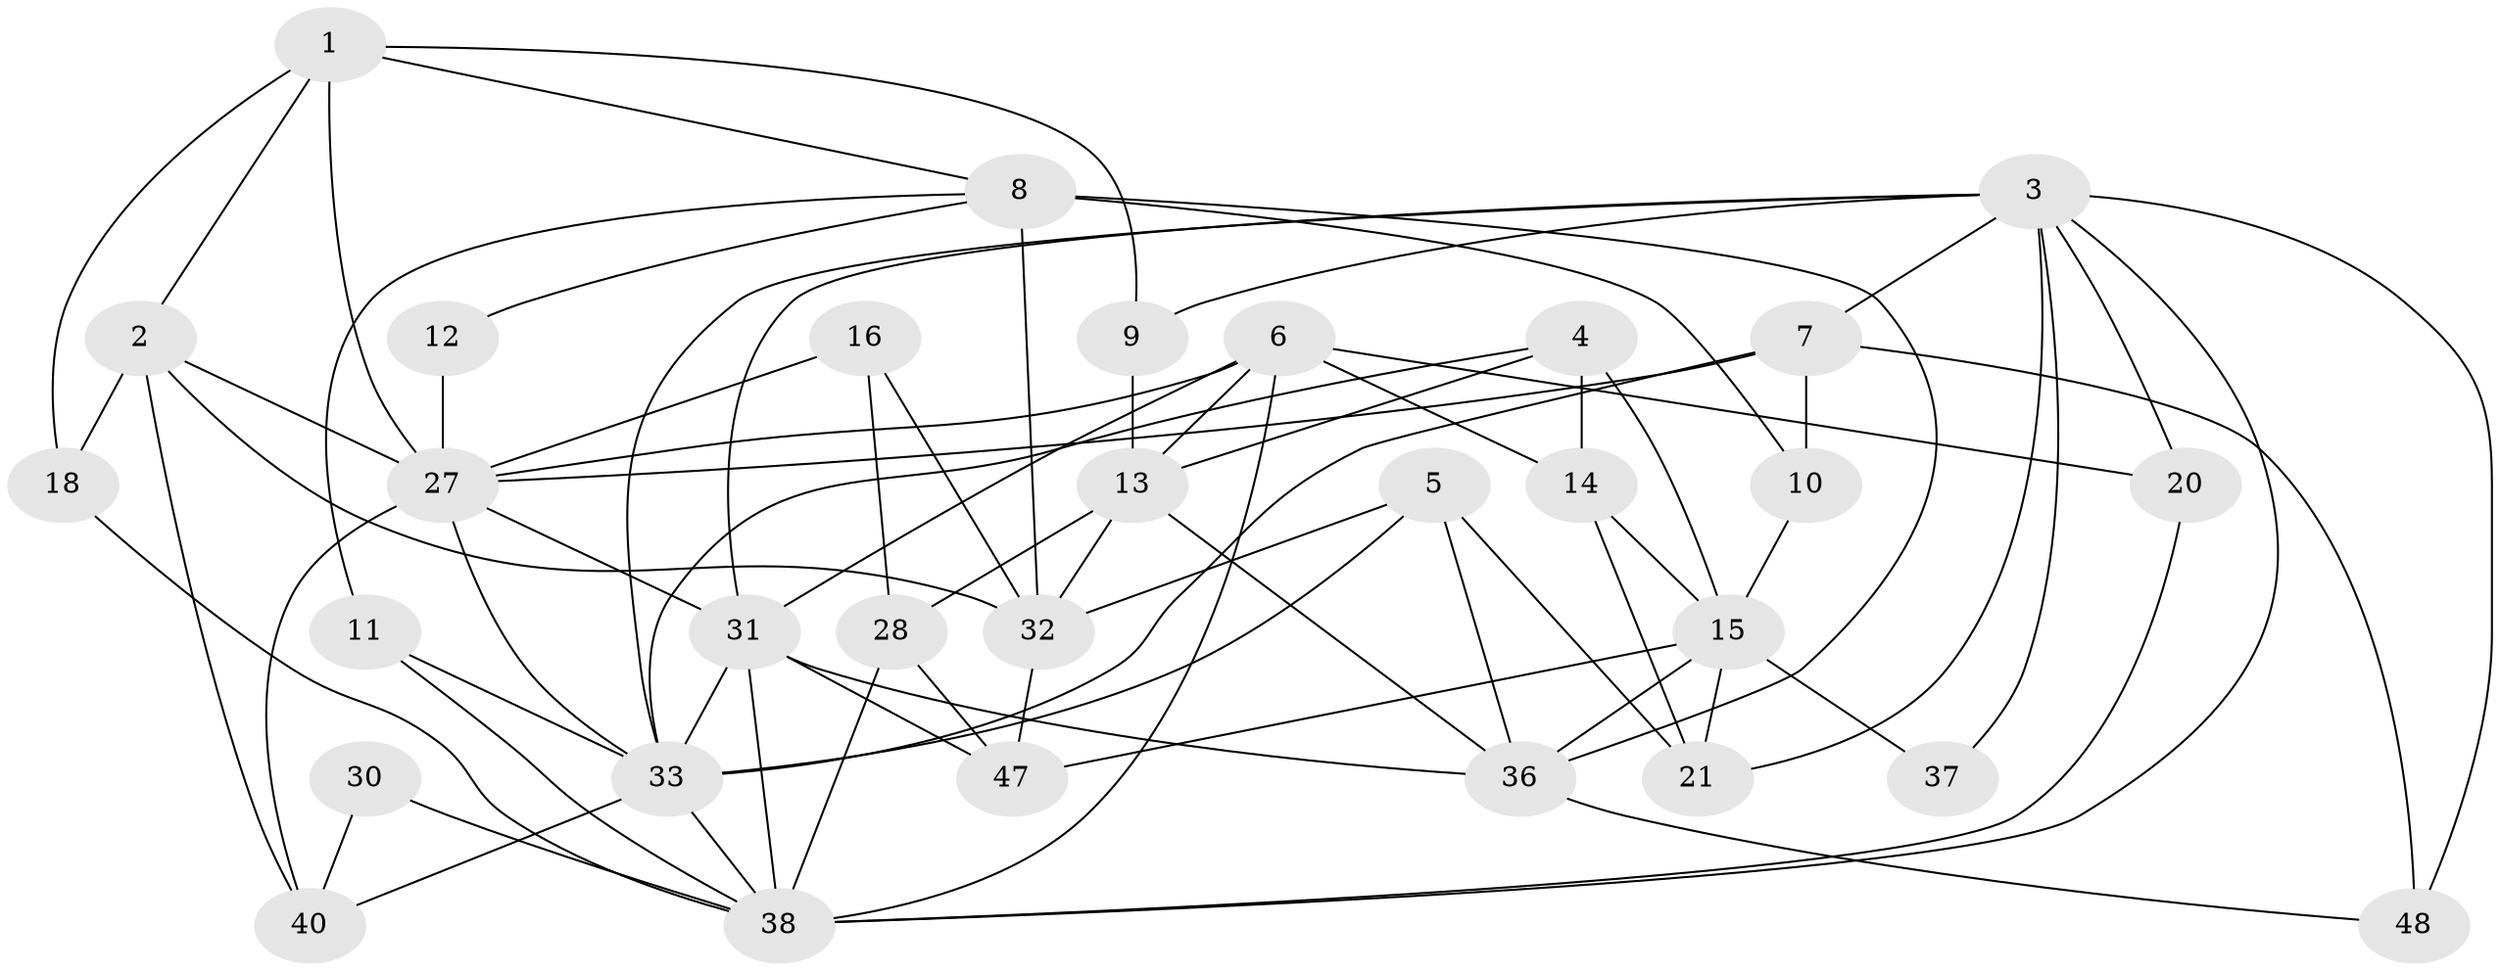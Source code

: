 // original degree distribution, {3: 0.36, 4: 0.24, 7: 0.06, 5: 0.14, 2: 0.1, 6: 0.08, 8: 0.02}
// Generated by graph-tools (version 1.1) at 2025/41/03/06/25 10:41:53]
// undirected, 31 vertices, 75 edges
graph export_dot {
graph [start="1"]
  node [color=gray90,style=filled];
  1 [super="+19"];
  2 [super="+17"];
  3 [super="+26"];
  4;
  5 [super="+41"];
  6 [super="+43"];
  7 [super="+39"];
  8 [super="+23"];
  9 [super="+22"];
  10;
  11 [super="+25"];
  12;
  13 [super="+24"];
  14 [super="+34"];
  15 [super="+29"];
  16;
  18;
  20 [super="+35"];
  21;
  27 [super="+50"];
  28;
  30;
  31 [super="+42"];
  32 [super="+45"];
  33 [super="+46"];
  36 [super="+49"];
  37;
  38 [super="+44"];
  40;
  47;
  48;
  1 -- 27;
  1 -- 9;
  1 -- 8;
  1 -- 2;
  1 -- 18;
  2 -- 40;
  2 -- 27;
  2 -- 18;
  2 -- 32;
  3 -- 21;
  3 -- 33;
  3 -- 37;
  3 -- 48;
  3 -- 38 [weight=2];
  3 -- 31;
  3 -- 7;
  3 -- 20;
  3 -- 9;
  4 -- 15 [weight=2];
  4 -- 13;
  4 -- 33;
  4 -- 14;
  5 -- 21;
  5 -- 33;
  5 -- 36;
  5 -- 32;
  6 -- 27;
  6 -- 13;
  6 -- 38;
  6 -- 14;
  6 -- 31;
  6 -- 20;
  7 -- 10;
  7 -- 48;
  7 -- 33;
  7 -- 27;
  8 -- 36;
  8 -- 10;
  8 -- 11;
  8 -- 32 [weight=2];
  8 -- 12;
  9 -- 13;
  10 -- 15;
  11 -- 38;
  11 -- 33;
  12 -- 27;
  13 -- 28;
  13 -- 32;
  13 -- 36;
  14 -- 21;
  14 -- 15;
  15 -- 36;
  15 -- 37;
  15 -- 47;
  15 -- 21;
  16 -- 27;
  16 -- 28;
  16 -- 32;
  18 -- 38;
  20 -- 38;
  27 -- 33;
  27 -- 40;
  27 -- 31;
  28 -- 47;
  28 -- 38;
  30 -- 38 [weight=2];
  30 -- 40;
  31 -- 47;
  31 -- 38;
  31 -- 33;
  31 -- 36;
  32 -- 47;
  33 -- 38;
  33 -- 40;
  36 -- 48;
}
